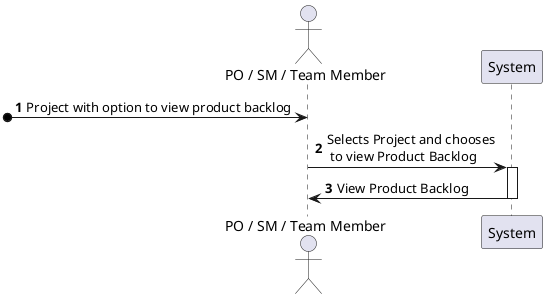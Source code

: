 @startuml
actor "PO / SM / Team Member" as user
participant "System" as system
autonumber
[o-> user : Project with option to view product backlog
user -> system : Selects Project and chooses\n to view Product Backlog
activate system
system -> user : View Product Backlog
deactivate system
@enduml